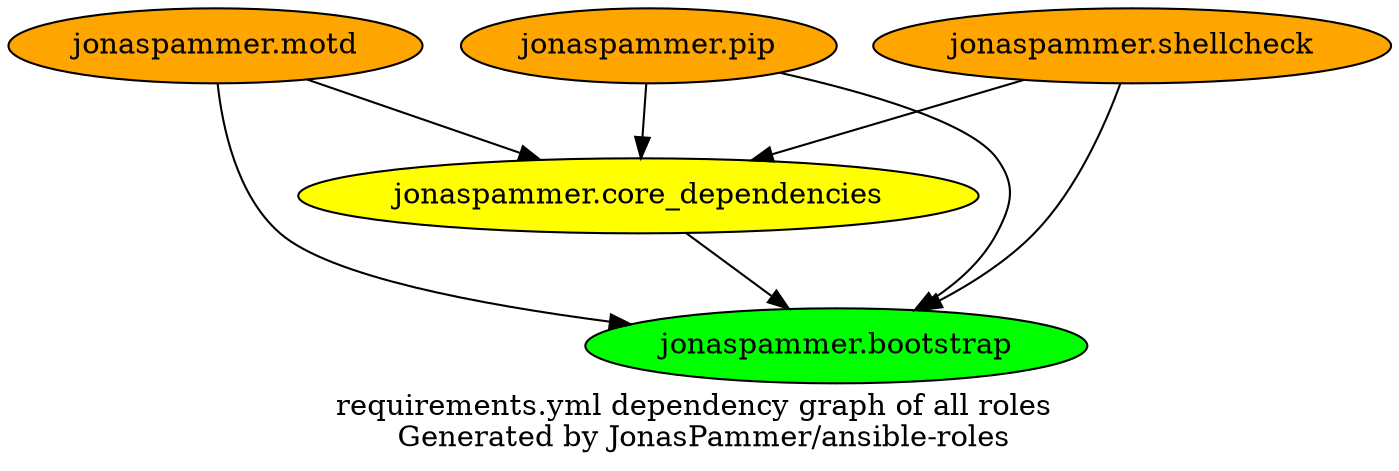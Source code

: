 digraph hierarchy {
  label = "requirements.yml dependency graph of all roles \n Generated by JonasPammer/ansible-roles" ;

  {
    "jonaspammer.bootstrap" [fillcolor=green style=filled]
    "jonaspammer.core_dependencies" [fillcolor=yellow style=filled]
    "jonaspammer.motd" [fillcolor=orange style=filled]
    "jonaspammer.pip" [fillcolor=orange style=filled]
    "jonaspammer.shellcheck" [fillcolor=orange style=filled]
  }


  "jonaspammer.core_dependencies" -> {"jonaspammer.bootstrap"}
  "jonaspammer.motd" -> {"jonaspammer.bootstrap" "jonaspammer.core_dependencies"}
  "jonaspammer.pip" -> {"jonaspammer.bootstrap" "jonaspammer.core_dependencies"}
  "jonaspammer.shellcheck" -> {"jonaspammer.bootstrap" "jonaspammer.core_dependencies"}
}